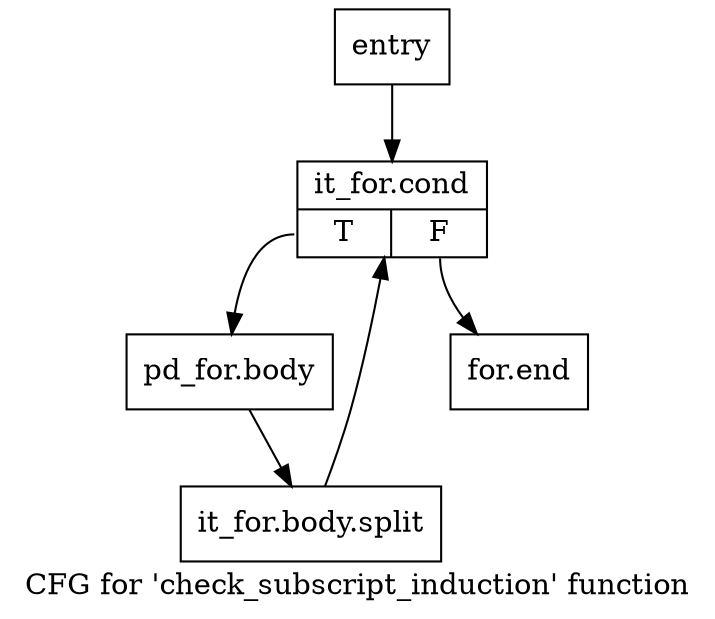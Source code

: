 digraph "CFG for 'check_subscript_induction' function" {
	label="CFG for 'check_subscript_induction' function";

	Node0x3a0b840 [shape=record,label="{entry}"];
	Node0x3a0b840 -> Node0x3a0b890;
	Node0x3a0b890 [shape=record,label="{it_for.cond|{<s0>T|<s1>F}}"];
	Node0x3a0b890:s0 -> Node0x3a0b8e0;
	Node0x3a0b890:s1 -> Node0x3a0b930;
	Node0x3a0b8e0 [shape=record,label="{pd_for.body}"];
	Node0x3a0b8e0 -> Node0xd0996b0;
	Node0xd0996b0 [shape=record,label="{it_for.body.split}"];
	Node0xd0996b0 -> Node0x3a0b890;
	Node0x3a0b930 [shape=record,label="{for.end}"];
}
